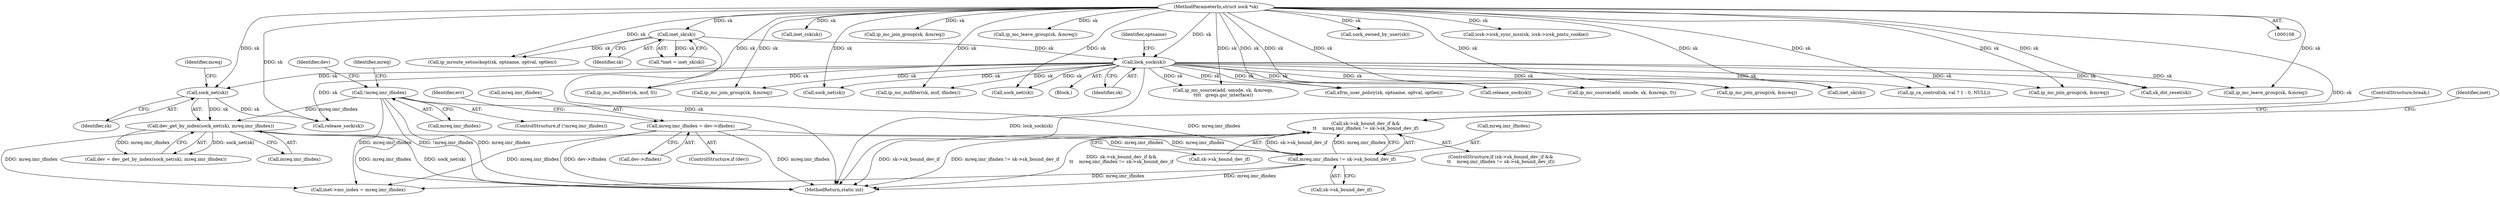 digraph "0_linux_f6d8bd051c391c1c0458a30b2a7abcd939329259_26@pointer" {
"1000802" [label="(Call,sk->sk_bound_dev_if &&\n\t\t    mreq.imr_ifindex != sk->sk_bound_dev_if)"];
"1000806" [label="(Call,mreq.imr_ifindex != sk->sk_bound_dev_if)"];
"1000781" [label="(Call,dev_get_by_index(sock_net(sk), mreq.imr_ifindex))"];
"1000782" [label="(Call,sock_net(sk))"];
"1000259" [label="(Call,lock_sock(sk))"];
"1000118" [label="(Call,inet_sk(sk))"];
"1000109" [label="(MethodParameterIn,struct sock *sk)"];
"1000730" [label="(Call,!mreq.imr_ifindex)"];
"1000771" [label="(Call,mreq.imr_ifindex = dev->ifindex)"];
"1000813" [label="(ControlStructure,break;)"];
"1000114" [label="(Block,)"];
"1001596" [label="(Call,ip_mc_msfilter(sk, msf, ifindex))"];
"1000279" [label="(Call,sock_net(sk))"];
"1000260" [label="(Identifier,sk)"];
"1000989" [label="(Call,ip_mc_msfilter(sk, msf, 0))"];
"1000304" [label="(Call,inet_csk(sk))"];
"1000807" [label="(Call,mreq.imr_ifindex)"];
"1000731" [label="(Call,mreq.imr_ifindex)"];
"1001179" [label="(Call,ip_mc_join_group(sk, &mreq))"];
"1000894" [label="(Call,ip_mc_join_group(sk, &mreq))"];
"1000730" [label="(Call,!mreq.imr_ifindex)"];
"1000762" [label="(Call,sock_net(sk))"];
"1000262" [label="(Identifier,optname)"];
"1000116" [label="(Call,*inet = inet_sk(sk))"];
"1000901" [label="(Call,ip_mc_leave_group(sk, &mreq))"];
"1000803" [label="(Call,sk->sk_bound_dev_if)"];
"1000802" [label="(Call,sk->sk_bound_dev_if &&\n\t\t    mreq.imr_ifindex != sk->sk_bound_dev_if)"];
"1000810" [label="(Call,sk->sk_bound_dev_if)"];
"1000814" [label="(Call,inet->mc_index = mreq.imr_ifindex)"];
"1000816" [label="(Identifier,inet)"];
"1000739" [label="(Identifier,mreq)"];
"1000729" [label="(ControlStructure,if (!mreq.imr_ifindex))"];
"1000784" [label="(Call,mreq.imr_ifindex)"];
"1001727" [label="(Call,release_sock(sk))"];
"1000806" [label="(Call,mreq.imr_ifindex != sk->sk_bound_dev_if)"];
"1001630" [label="(Call,ip_ra_control(sk, val ? 1 : 0, NULL))"];
"1000259" [label="(Call,lock_sock(sk))"];
"1000781" [label="(Call,dev_get_by_index(sock_net(sk), mreq.imr_ifindex))"];
"1000118" [label="(Call,inet_sk(sk))"];
"1001078" [label="(Call,ip_mc_join_group(sk, &mreq))"];
"1000785" [label="(Identifier,mreq)"];
"1000779" [label="(Call,dev = dev_get_by_index(sock_net(sk), mreq.imr_ifindex))"];
"1000771" [label="(Call,mreq.imr_ifindex = dev->ifindex)"];
"1000512" [label="(Call,sk_dst_reset(sk))"];
"1001186" [label="(Call,ip_mc_leave_group(sk, &mreq))"];
"1000251" [label="(Call,ip_mroute_setsockopt(sk, optname, optval, optlen))"];
"1000801" [label="(ControlStructure,if (sk->sk_bound_dev_if &&\n\t\t    mreq.imr_ifindex != sk->sk_bound_dev_if))"];
"1001377" [label="(Call,ip_mc_source(add, omode, sk, &mreqs,\n\t\t\t\t   greqs.gsr_interface))"];
"1000782" [label="(Call,sock_net(sk))"];
"1000780" [label="(Identifier,dev)"];
"1000119" [label="(Identifier,sk)"];
"1000294" [label="(Call,sock_owned_by_user(sk))"];
"1001106" [label="(Call,ip_mc_source(add, omode, sk, &mreqs, 0))"];
"1000352" [label="(Call,icsk->icsk_sync_mss(sk, icsk->icsk_pmtu_cookie))"];
"1000783" [label="(Identifier,sk)"];
"1000788" [label="(Identifier,err)"];
"1000844" [label="(Call,inet_sk(sk))"];
"1001665" [label="(Call,xfrm_user_policy(sk, optname, optval, optlen))"];
"1001722" [label="(Call,release_sock(sk))"];
"1000772" [label="(Call,mreq.imr_ifindex)"];
"1000775" [label="(Call,dev->ifindex)"];
"1000109" [label="(MethodParameterIn,struct sock *sk)"];
"1001342" [label="(Call,ip_mc_join_group(sk, &mreq))"];
"1001732" [label="(MethodReturn,static int)"];
"1000769" [label="(ControlStructure,if (dev))"];
"1000802" -> "1000801"  [label="AST: "];
"1000802" -> "1000803"  [label="CFG: "];
"1000802" -> "1000806"  [label="CFG: "];
"1000803" -> "1000802"  [label="AST: "];
"1000806" -> "1000802"  [label="AST: "];
"1000813" -> "1000802"  [label="CFG: "];
"1000816" -> "1000802"  [label="CFG: "];
"1000802" -> "1001732"  [label="DDG: sk->sk_bound_dev_if"];
"1000802" -> "1001732"  [label="DDG: mreq.imr_ifindex != sk->sk_bound_dev_if"];
"1000802" -> "1001732"  [label="DDG: sk->sk_bound_dev_if &&\n\t\t    mreq.imr_ifindex != sk->sk_bound_dev_if"];
"1000806" -> "1000802"  [label="DDG: sk->sk_bound_dev_if"];
"1000806" -> "1000802"  [label="DDG: mreq.imr_ifindex"];
"1000806" -> "1000810"  [label="CFG: "];
"1000807" -> "1000806"  [label="AST: "];
"1000810" -> "1000806"  [label="AST: "];
"1000806" -> "1001732"  [label="DDG: mreq.imr_ifindex"];
"1000781" -> "1000806"  [label="DDG: mreq.imr_ifindex"];
"1000730" -> "1000806"  [label="DDG: mreq.imr_ifindex"];
"1000771" -> "1000806"  [label="DDG: mreq.imr_ifindex"];
"1000806" -> "1000814"  [label="DDG: mreq.imr_ifindex"];
"1000781" -> "1000779"  [label="AST: "];
"1000781" -> "1000784"  [label="CFG: "];
"1000782" -> "1000781"  [label="AST: "];
"1000784" -> "1000781"  [label="AST: "];
"1000779" -> "1000781"  [label="CFG: "];
"1000781" -> "1001732"  [label="DDG: sock_net(sk)"];
"1000781" -> "1001732"  [label="DDG: mreq.imr_ifindex"];
"1000781" -> "1000779"  [label="DDG: sock_net(sk)"];
"1000781" -> "1000779"  [label="DDG: mreq.imr_ifindex"];
"1000782" -> "1000781"  [label="DDG: sk"];
"1000730" -> "1000781"  [label="DDG: mreq.imr_ifindex"];
"1000781" -> "1000814"  [label="DDG: mreq.imr_ifindex"];
"1000782" -> "1000783"  [label="CFG: "];
"1000783" -> "1000782"  [label="AST: "];
"1000785" -> "1000782"  [label="CFG: "];
"1000259" -> "1000782"  [label="DDG: sk"];
"1000109" -> "1000782"  [label="DDG: sk"];
"1000782" -> "1001722"  [label="DDG: sk"];
"1000259" -> "1000114"  [label="AST: "];
"1000259" -> "1000260"  [label="CFG: "];
"1000260" -> "1000259"  [label="AST: "];
"1000262" -> "1000259"  [label="CFG: "];
"1000259" -> "1001732"  [label="DDG: lock_sock(sk)"];
"1000118" -> "1000259"  [label="DDG: sk"];
"1000109" -> "1000259"  [label="DDG: sk"];
"1000259" -> "1000279"  [label="DDG: sk"];
"1000259" -> "1000512"  [label="DDG: sk"];
"1000259" -> "1000762"  [label="DDG: sk"];
"1000259" -> "1000844"  [label="DDG: sk"];
"1000259" -> "1000989"  [label="DDG: sk"];
"1000259" -> "1001078"  [label="DDG: sk"];
"1000259" -> "1001106"  [label="DDG: sk"];
"1000259" -> "1001179"  [label="DDG: sk"];
"1000259" -> "1001186"  [label="DDG: sk"];
"1000259" -> "1001342"  [label="DDG: sk"];
"1000259" -> "1001377"  [label="DDG: sk"];
"1000259" -> "1001596"  [label="DDG: sk"];
"1000259" -> "1001630"  [label="DDG: sk"];
"1000259" -> "1001665"  [label="DDG: sk"];
"1000259" -> "1001722"  [label="DDG: sk"];
"1000259" -> "1001727"  [label="DDG: sk"];
"1000118" -> "1000116"  [label="AST: "];
"1000118" -> "1000119"  [label="CFG: "];
"1000119" -> "1000118"  [label="AST: "];
"1000116" -> "1000118"  [label="CFG: "];
"1000118" -> "1001732"  [label="DDG: sk"];
"1000118" -> "1000116"  [label="DDG: sk"];
"1000109" -> "1000118"  [label="DDG: sk"];
"1000118" -> "1000251"  [label="DDG: sk"];
"1000109" -> "1000108"  [label="AST: "];
"1000109" -> "1001732"  [label="DDG: sk"];
"1000109" -> "1000251"  [label="DDG: sk"];
"1000109" -> "1000279"  [label="DDG: sk"];
"1000109" -> "1000294"  [label="DDG: sk"];
"1000109" -> "1000304"  [label="DDG: sk"];
"1000109" -> "1000352"  [label="DDG: sk"];
"1000109" -> "1000512"  [label="DDG: sk"];
"1000109" -> "1000762"  [label="DDG: sk"];
"1000109" -> "1000844"  [label="DDG: sk"];
"1000109" -> "1000894"  [label="DDG: sk"];
"1000109" -> "1000901"  [label="DDG: sk"];
"1000109" -> "1000989"  [label="DDG: sk"];
"1000109" -> "1001078"  [label="DDG: sk"];
"1000109" -> "1001106"  [label="DDG: sk"];
"1000109" -> "1001179"  [label="DDG: sk"];
"1000109" -> "1001186"  [label="DDG: sk"];
"1000109" -> "1001342"  [label="DDG: sk"];
"1000109" -> "1001377"  [label="DDG: sk"];
"1000109" -> "1001596"  [label="DDG: sk"];
"1000109" -> "1001630"  [label="DDG: sk"];
"1000109" -> "1001665"  [label="DDG: sk"];
"1000109" -> "1001722"  [label="DDG: sk"];
"1000109" -> "1001727"  [label="DDG: sk"];
"1000730" -> "1000729"  [label="AST: "];
"1000730" -> "1000731"  [label="CFG: "];
"1000731" -> "1000730"  [label="AST: "];
"1000739" -> "1000730"  [label="CFG: "];
"1000780" -> "1000730"  [label="CFG: "];
"1000730" -> "1001732"  [label="DDG: !mreq.imr_ifindex"];
"1000730" -> "1001732"  [label="DDG: mreq.imr_ifindex"];
"1000730" -> "1000814"  [label="DDG: mreq.imr_ifindex"];
"1000771" -> "1000769"  [label="AST: "];
"1000771" -> "1000775"  [label="CFG: "];
"1000772" -> "1000771"  [label="AST: "];
"1000775" -> "1000771"  [label="AST: "];
"1000788" -> "1000771"  [label="CFG: "];
"1000771" -> "1001732"  [label="DDG: mreq.imr_ifindex"];
"1000771" -> "1001732"  [label="DDG: dev->ifindex"];
"1000771" -> "1000814"  [label="DDG: mreq.imr_ifindex"];
}
